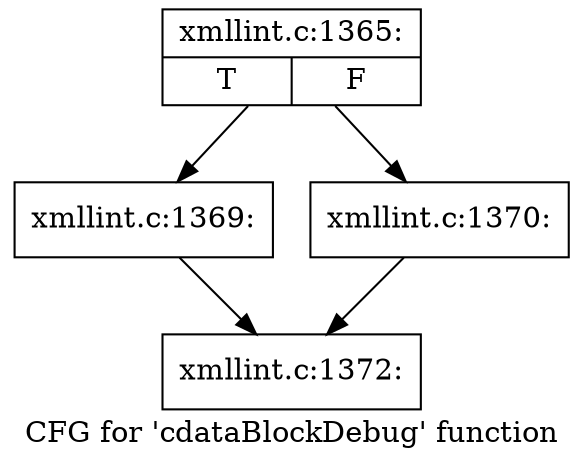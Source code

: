 digraph "CFG for 'cdataBlockDebug' function" {
	label="CFG for 'cdataBlockDebug' function";

	Node0x556d1b57a7c0 [shape=record,label="{xmllint.c:1365:|{<s0>T|<s1>F}}"];
	Node0x556d1b57a7c0 -> Node0x556d1b57c520;
	Node0x556d1b57a7c0 -> Node0x556d1b57c570;
	Node0x556d1b57c520 [shape=record,label="{xmllint.c:1369:}"];
	Node0x556d1b57c520 -> Node0x556d1b57b660;
	Node0x556d1b57c570 [shape=record,label="{xmllint.c:1370:}"];
	Node0x556d1b57c570 -> Node0x556d1b57b660;
	Node0x556d1b57b660 [shape=record,label="{xmllint.c:1372:}"];
}
